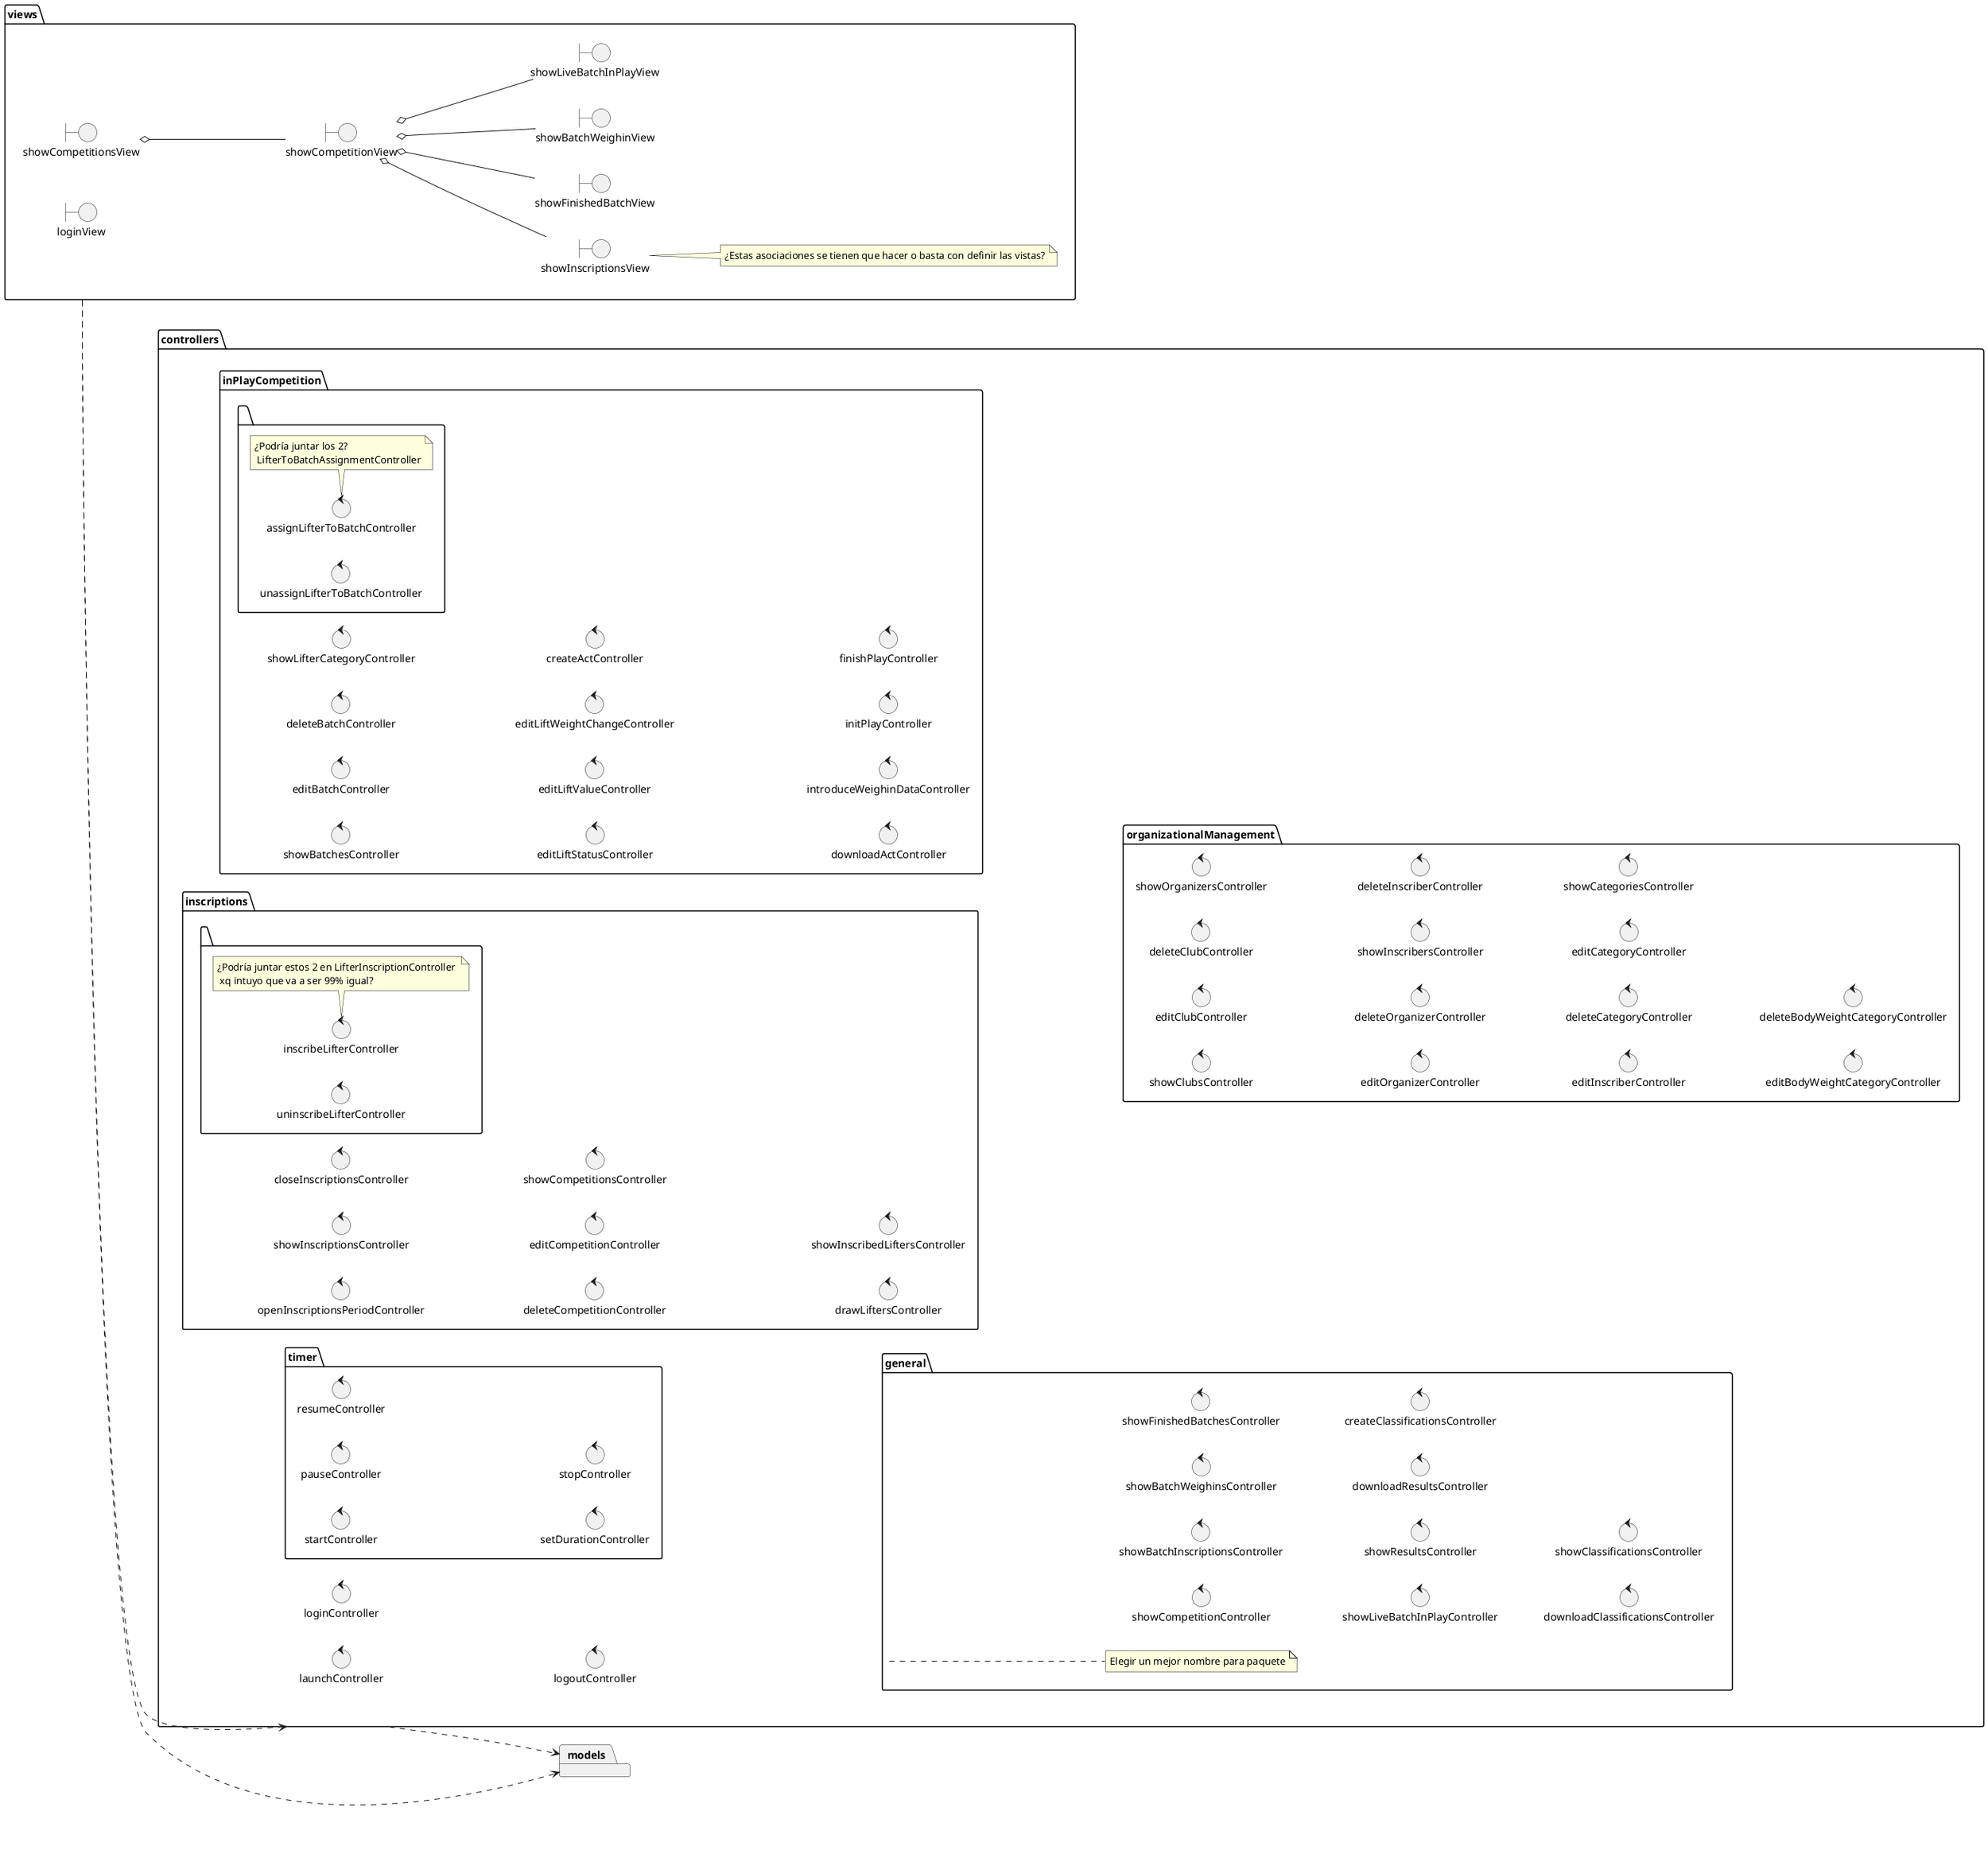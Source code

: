 @startuml

left to right direction

package views {
  boundary showCompetitionsView
  boundary showCompetitionView




  boundary showInscriptionsView
  boundary showFinishedBatchView
  boundary showBatchWeighinView
  boundary showLiveBatchInPlayView

  boundary loginView

  showCompetitionsView o-- showCompetitionView
  note right of showInscriptionsView: ¿Estas asociaciones se tienen que hacer o basta con definir las vistas?
  showCompetitionView o-- showInscriptionsView
  showCompetitionView o-- showFinishedBatchView
  showCompetitionView o-- showBatchWeighinView
  showCompetitionView o-- showLiveBatchInPlayView
}

package controllers {

  package inPlayCompetition {
      control showBatchesController
      control editBatchController
      control deleteBatchController

      package "  " {
        control assignLifterToBatchController
        control unassignLifterToBatchController
        note bottom of assignLifterToBatchController: ¿Podría juntar los 2? \n LifterToBatchAssignmentController
      }

      control showLifterCategoryController
      control editLiftStatusController
      control editLiftValueController
      control editLiftWeightChangeController
      control createActController
      control downloadActController
      control introduceWeighinDataController
      control initPlayController
      control finishPlayController
  }

  package inscriptions {
    control openInscriptionsPeriodController
    control showInscriptionsController
    control closeInscriptionsController
    control deleteCompetitionController
    control editCompetitionController
    control showCompetitionsController
    control drawLiftersController

    package " " {
      control inscribeLifterController
      control uninscribeLifterController
      note bottom of inscribeLifterController: ¿Podría juntar estos 2 en LifterInscriptionController \n xq intuyo que va a ser 99% igual?
    }
    control showInscribedLiftersController
  }

  package timer {
      control startController
      control pauseController
      control resumeController
      control setDurationController
      control stopController
   }

  package organizationalManagement {
    control showClubsController
    control editClubController
    control deleteClubController
    control showOrganizersController
    control editOrganizerController
    control deleteOrganizerController
    control showInscribersController
    control deleteInscriberController
    control editInscriberController
    control deleteCategoryController
    control editCategoryController
    control showCategoriesController
    control editBodyWeightCategoryController
    control deleteBodyWeightCategoryController
  }


package general {
  note right of general: Elegir un mejor nombre para paquete
  control showCompetitionController
  control showBatchInscriptionsController
  control showBatchWeighinsController
  control showFinishedBatchesController
  control showLiveBatchInPlayController
  control showResultsController
  control downloadResultsController
  control showCompetitionsController
  control createClassificationsController
  control downloadClassificationsController
  control showClassificationsController
}

  control launchController
  control loginController
  control logoutController

}


package models {
}

views ..> controllers
views ..> models
controllers ..> models


@enduml